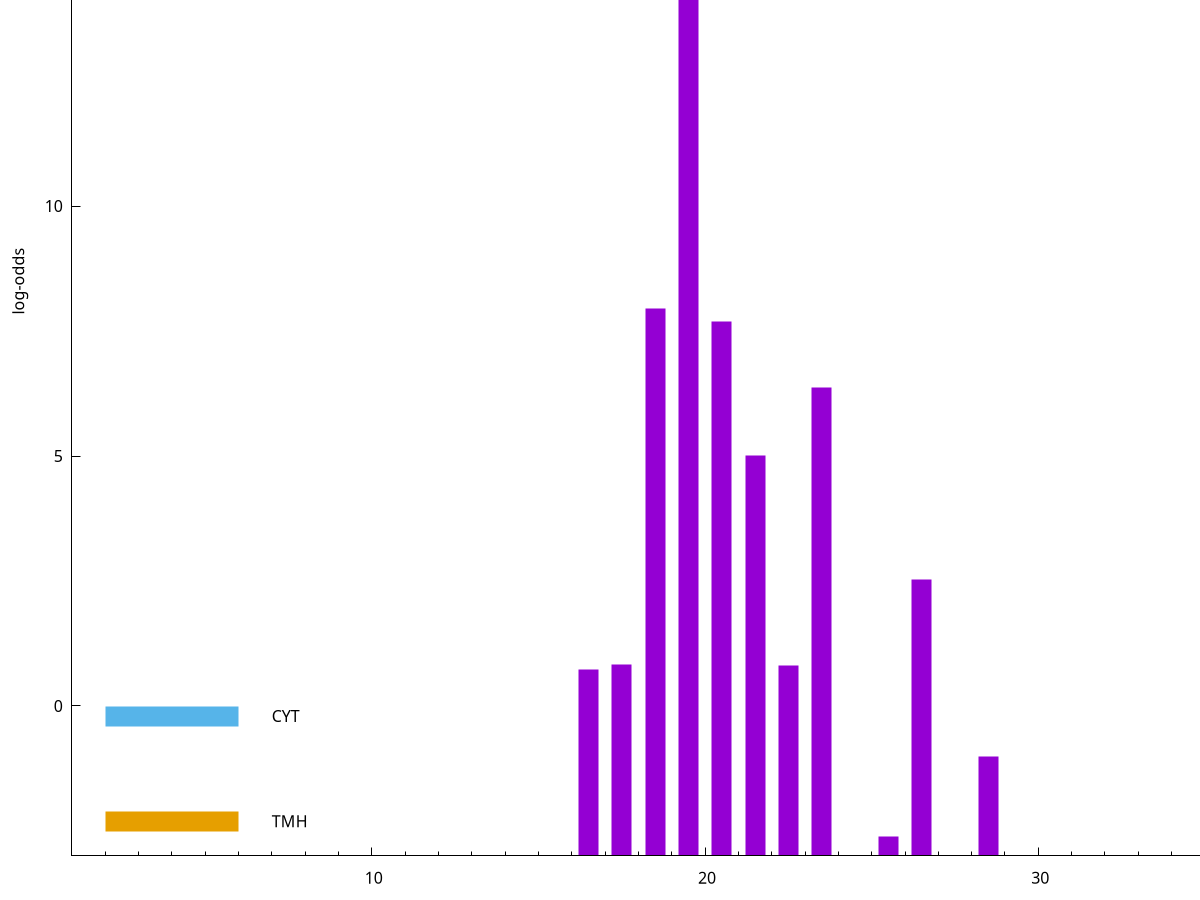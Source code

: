 set title "LipoP predictions for SRR5666458.gff"
set size 2., 1.4
set xrange [1:70] 
set mxtics 10
set yrange [-3:20]
set y2range [0:23]
set ylabel "log-odds"
set term postscript eps color solid "Helvetica" 30
set output "SRR5666458.gff22.eps"
set arrow from 2,16.3293 to 6,16.3293 nohead lt 1 lw 20
set label "SpI" at 7,16.3293
set arrow from 2,-0.200913 to 6,-0.200913 nohead lt 3 lw 20
set label "CYT" at 7,-0.200913
set arrow from 2,-2.30537 to 6,-2.30537 nohead lt 4 lw 20
set label "TMH" at 7,-2.30537
set arrow from 2,16.3293 to 6,16.3293 nohead lt 1 lw 20
set label "SpI" at 7,16.3293
# NOTE: The scores below are the log-odds scores with the threshold
# NOTE: subtracted (a hack to make gnuplot make the histogram all
# NOTE: look nice).
plot "-" axes x1y2 title "" with impulses lt 1 lw 20
19.500000 19.319100
18.500000 10.951200
20.500000 10.694360
23.500000 9.369850
21.500000 8.012550
26.500000 5.539390
17.500000 3.833915
22.500000 3.810675
16.500000 3.739072
28.500000 1.980650
25.500000 0.387390
e
exit
